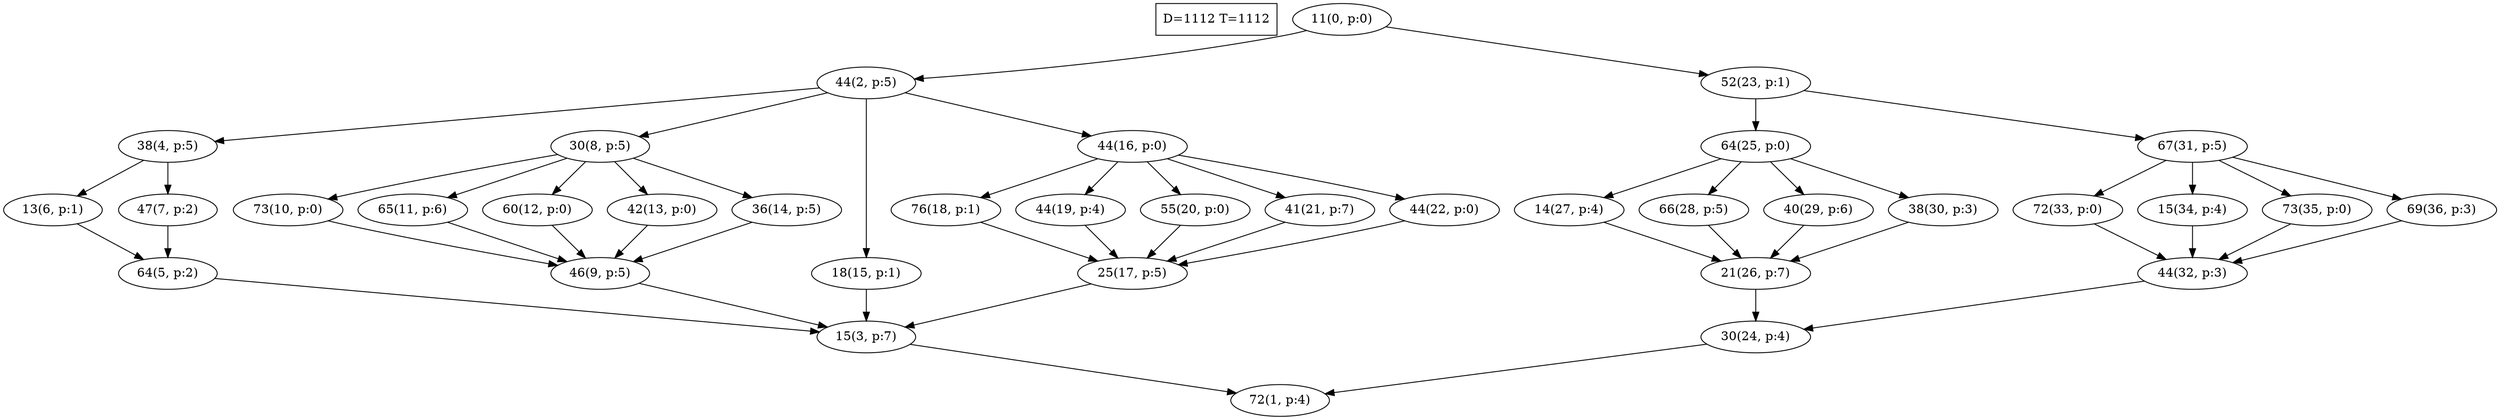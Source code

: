 digraph Task {
i [shape=box, label="D=1112 T=1112"]; 
0 [label="11(0, p:0)"];
1 [label="72(1, p:4)"];
2 [label="44(2, p:5)"];
3 [label="15(3, p:7)"];
4 [label="38(4, p:5)"];
5 [label="64(5, p:2)"];
6 [label="13(6, p:1)"];
7 [label="47(7, p:2)"];
8 [label="30(8, p:5)"];
9 [label="46(9, p:5)"];
10 [label="73(10, p:0)"];
11 [label="65(11, p:6)"];
12 [label="60(12, p:0)"];
13 [label="42(13, p:0)"];
14 [label="36(14, p:5)"];
15 [label="18(15, p:1)"];
16 [label="44(16, p:0)"];
17 [label="25(17, p:5)"];
18 [label="76(18, p:1)"];
19 [label="44(19, p:4)"];
20 [label="55(20, p:0)"];
21 [label="41(21, p:7)"];
22 [label="44(22, p:0)"];
23 [label="52(23, p:1)"];
24 [label="30(24, p:4)"];
25 [label="64(25, p:0)"];
26 [label="21(26, p:7)"];
27 [label="14(27, p:4)"];
28 [label="66(28, p:5)"];
29 [label="40(29, p:6)"];
30 [label="38(30, p:3)"];
31 [label="67(31, p:5)"];
32 [label="44(32, p:3)"];
33 [label="72(33, p:0)"];
34 [label="15(34, p:4)"];
35 [label="73(35, p:0)"];
36 [label="69(36, p:3)"];
0 -> 2;
0 -> 23;
2 -> 4;
2 -> 8;
2 -> 15;
2 -> 16;
3 -> 1;
4 -> 6;
4 -> 7;
5 -> 3;
6 -> 5;
7 -> 5;
8 -> 10;
8 -> 11;
8 -> 12;
8 -> 13;
8 -> 14;
9 -> 3;
10 -> 9;
11 -> 9;
12 -> 9;
13 -> 9;
14 -> 9;
15 -> 3;
16 -> 18;
16 -> 19;
16 -> 20;
16 -> 21;
16 -> 22;
17 -> 3;
18 -> 17;
19 -> 17;
20 -> 17;
21 -> 17;
22 -> 17;
23 -> 25;
23 -> 31;
24 -> 1;
25 -> 27;
25 -> 28;
25 -> 29;
25 -> 30;
26 -> 24;
27 -> 26;
28 -> 26;
29 -> 26;
30 -> 26;
31 -> 33;
31 -> 34;
31 -> 35;
31 -> 36;
32 -> 24;
33 -> 32;
34 -> 32;
35 -> 32;
36 -> 32;
}